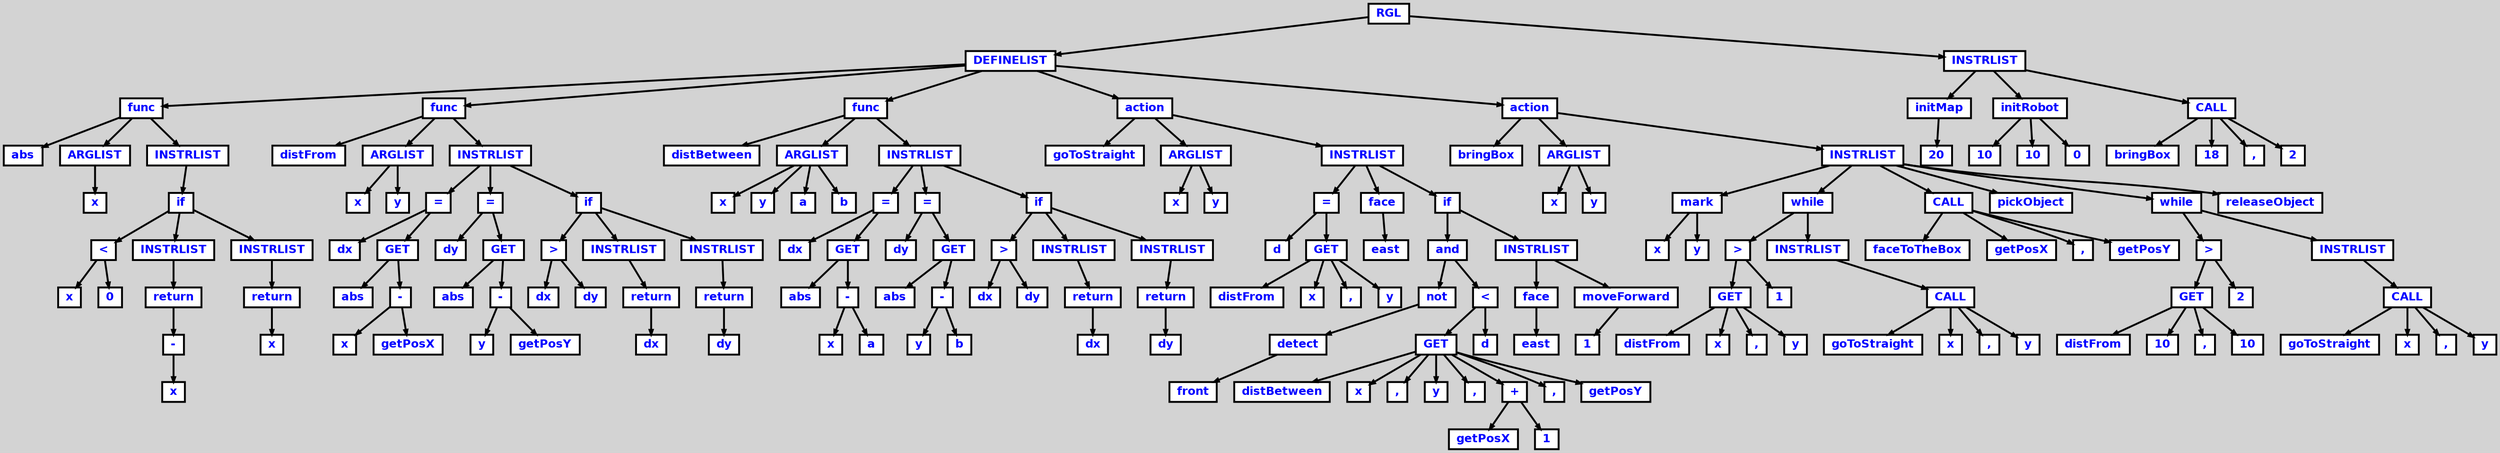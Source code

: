digraph {

	ordering=out;
	ranksep=.4;
	bgcolor="lightgrey"; node [shape=box, fixedsize=false, fontsize=12, fontname="Helvetica-bold", fontcolor="blue"
		width=.25, height=.25, color="black", fillcolor="white", style="filled, solid, bold"];
	edge [arrowsize=.5, color="black", style="bold"]

  n0 [label="RGL"];
  n1 [label="DEFINELIST"];
  n1 [label="DEFINELIST"];
  n2 [label="func"];
  n2 [label="func"];
  n3 [label="abs"];
  n4 [label="ARGLIST"];
  n4 [label="ARGLIST"];
  n5 [label="x"];
  n6 [label="INSTRLIST"];
  n6 [label="INSTRLIST"];
  n7 [label="if"];
  n7 [label="if"];
  n8 [label="<"];
  n8 [label="<"];
  n9 [label="x"];
  n10 [label="0"];
  n11 [label="INSTRLIST"];
  n11 [label="INSTRLIST"];
  n12 [label="return"];
  n12 [label="return"];
  n13 [label="-"];
  n13 [label="-"];
  n14 [label="x"];
  n15 [label="INSTRLIST"];
  n15 [label="INSTRLIST"];
  n16 [label="return"];
  n16 [label="return"];
  n17 [label="x"];
  n18 [label="func"];
  n18 [label="func"];
  n19 [label="distFrom"];
  n20 [label="ARGLIST"];
  n20 [label="ARGLIST"];
  n21 [label="x"];
  n22 [label="y"];
  n23 [label="INSTRLIST"];
  n23 [label="INSTRLIST"];
  n24 [label="="];
  n24 [label="="];
  n25 [label="dx"];
  n26 [label="GET"];
  n26 [label="GET"];
  n27 [label="abs"];
  n28 [label="-"];
  n28 [label="-"];
  n29 [label="x"];
  n30 [label="getPosX"];
  n31 [label="="];
  n31 [label="="];
  n32 [label="dy"];
  n33 [label="GET"];
  n33 [label="GET"];
  n34 [label="abs"];
  n35 [label="-"];
  n35 [label="-"];
  n36 [label="y"];
  n37 [label="getPosY"];
  n38 [label="if"];
  n38 [label="if"];
  n39 [label=">"];
  n39 [label=">"];
  n40 [label="dx"];
  n41 [label="dy"];
  n42 [label="INSTRLIST"];
  n42 [label="INSTRLIST"];
  n43 [label="return"];
  n43 [label="return"];
  n44 [label="dx"];
  n45 [label="INSTRLIST"];
  n45 [label="INSTRLIST"];
  n46 [label="return"];
  n46 [label="return"];
  n47 [label="dy"];
  n48 [label="func"];
  n48 [label="func"];
  n49 [label="distBetween"];
  n50 [label="ARGLIST"];
  n50 [label="ARGLIST"];
  n51 [label="x"];
  n52 [label="y"];
  n53 [label="a"];
  n54 [label="b"];
  n55 [label="INSTRLIST"];
  n55 [label="INSTRLIST"];
  n56 [label="="];
  n56 [label="="];
  n57 [label="dx"];
  n58 [label="GET"];
  n58 [label="GET"];
  n59 [label="abs"];
  n60 [label="-"];
  n60 [label="-"];
  n61 [label="x"];
  n62 [label="a"];
  n63 [label="="];
  n63 [label="="];
  n64 [label="dy"];
  n65 [label="GET"];
  n65 [label="GET"];
  n66 [label="abs"];
  n67 [label="-"];
  n67 [label="-"];
  n68 [label="y"];
  n69 [label="b"];
  n70 [label="if"];
  n70 [label="if"];
  n71 [label=">"];
  n71 [label=">"];
  n72 [label="dx"];
  n73 [label="dy"];
  n74 [label="INSTRLIST"];
  n74 [label="INSTRLIST"];
  n75 [label="return"];
  n75 [label="return"];
  n76 [label="dx"];
  n77 [label="INSTRLIST"];
  n77 [label="INSTRLIST"];
  n78 [label="return"];
  n78 [label="return"];
  n79 [label="dy"];
  n80 [label="action"];
  n80 [label="action"];
  n81 [label="goToStraight"];
  n82 [label="ARGLIST"];
  n82 [label="ARGLIST"];
  n83 [label="x"];
  n84 [label="y"];
  n85 [label="INSTRLIST"];
  n85 [label="INSTRLIST"];
  n86 [label="="];
  n86 [label="="];
  n87 [label="d"];
  n88 [label="GET"];
  n88 [label="GET"];
  n89 [label="distFrom"];
  n90 [label="x"];
  n91 [label=","];
  n92 [label="y"];
  n93 [label="face"];
  n93 [label="face"];
  n94 [label="east"];
  n95 [label="if"];
  n95 [label="if"];
  n96 [label="and"];
  n96 [label="and"];
  n97 [label="not"];
  n97 [label="not"];
  n98 [label="detect"];
  n98 [label="detect"];
  n99 [label="front"];
  n100 [label="<"];
  n100 [label="<"];
  n101 [label="GET"];
  n101 [label="GET"];
  n102 [label="distBetween"];
  n103 [label="x"];
  n104 [label=","];
  n105 [label="y"];
  n106 [label=","];
  n107 [label="+"];
  n107 [label="+"];
  n108 [label="getPosX"];
  n109 [label="1"];
  n110 [label=","];
  n111 [label="getPosY"];
  n112 [label="d"];
  n113 [label="INSTRLIST"];
  n113 [label="INSTRLIST"];
  n114 [label="face"];
  n114 [label="face"];
  n115 [label="east"];
  n116 [label="moveForward"];
  n116 [label="moveForward"];
  n117 [label="1"];
  n118 [label="action"];
  n118 [label="action"];
  n119 [label="bringBox"];
  n120 [label="ARGLIST"];
  n120 [label="ARGLIST"];
  n121 [label="x"];
  n122 [label="y"];
  n123 [label="INSTRLIST"];
  n123 [label="INSTRLIST"];
  n124 [label="mark"];
  n124 [label="mark"];
  n125 [label="x"];
  n126 [label="y"];
  n127 [label="while"];
  n127 [label="while"];
  n128 [label=">"];
  n128 [label=">"];
  n129 [label="GET"];
  n129 [label="GET"];
  n130 [label="distFrom"];
  n131 [label="x"];
  n132 [label=","];
  n133 [label="y"];
  n134 [label="1"];
  n135 [label="INSTRLIST"];
  n135 [label="INSTRLIST"];
  n136 [label="CALL"];
  n136 [label="CALL"];
  n137 [label="goToStraight"];
  n138 [label="x"];
  n139 [label=","];
  n140 [label="y"];
  n141 [label="CALL"];
  n141 [label="CALL"];
  n142 [label="faceToTheBox"];
  n143 [label="getPosX"];
  n144 [label=","];
  n145 [label="getPosY"];
  n146 [label="pickObject"];
  n147 [label="while"];
  n147 [label="while"];
  n148 [label=">"];
  n148 [label=">"];
  n149 [label="GET"];
  n149 [label="GET"];
  n150 [label="distFrom"];
  n151 [label="10"];
  n152 [label=","];
  n153 [label="10"];
  n154 [label="2"];
  n155 [label="INSTRLIST"];
  n155 [label="INSTRLIST"];
  n156 [label="CALL"];
  n156 [label="CALL"];
  n157 [label="goToStraight"];
  n158 [label="x"];
  n159 [label=","];
  n160 [label="y"];
  n161 [label="releaseObject"];
  n162 [label="INSTRLIST"];
  n162 [label="INSTRLIST"];
  n163 [label="initMap"];
  n163 [label="initMap"];
  n164 [label="20"];
  n165 [label="initRobot"];
  n165 [label="initRobot"];
  n166 [label="10"];
  n167 [label="10"];
  n168 [label="0"];
  n169 [label="CALL"];
  n169 [label="CALL"];
  n170 [label="bringBox"];
  n171 [label="18"];
  n172 [label=","];
  n173 [label="2"];

  n0 -> n1 // "RGL" -> "DEFINELIST"
  n1 -> n2 // "DEFINELIST" -> "func"
  n2 -> n3 // "func" -> "abs"
  n2 -> n4 // "func" -> "ARGLIST"
  n4 -> n5 // "ARGLIST" -> "x"
  n2 -> n6 // "func" -> "INSTRLIST"
  n6 -> n7 // "INSTRLIST" -> "if"
  n7 -> n8 // "if" -> "<"
  n8 -> n9 // "<" -> "x"
  n8 -> n10 // "<" -> "0"
  n7 -> n11 // "if" -> "INSTRLIST"
  n11 -> n12 // "INSTRLIST" -> "return"
  n12 -> n13 // "return" -> "-"
  n13 -> n14 // "-" -> "x"
  n7 -> n15 // "if" -> "INSTRLIST"
  n15 -> n16 // "INSTRLIST" -> "return"
  n16 -> n17 // "return" -> "x"
  n1 -> n18 // "DEFINELIST" -> "func"
  n18 -> n19 // "func" -> "distFrom"
  n18 -> n20 // "func" -> "ARGLIST"
  n20 -> n21 // "ARGLIST" -> "x"
  n20 -> n22 // "ARGLIST" -> "y"
  n18 -> n23 // "func" -> "INSTRLIST"
  n23 -> n24 // "INSTRLIST" -> "="
  n24 -> n25 // "=" -> "dx"
  n24 -> n26 // "=" -> "GET"
  n26 -> n27 // "GET" -> "abs"
  n26 -> n28 // "GET" -> "-"
  n28 -> n29 // "-" -> "x"
  n28 -> n30 // "-" -> "getPosX"
  n23 -> n31 // "INSTRLIST" -> "="
  n31 -> n32 // "=" -> "dy"
  n31 -> n33 // "=" -> "GET"
  n33 -> n34 // "GET" -> "abs"
  n33 -> n35 // "GET" -> "-"
  n35 -> n36 // "-" -> "y"
  n35 -> n37 // "-" -> "getPosY"
  n23 -> n38 // "INSTRLIST" -> "if"
  n38 -> n39 // "if" -> ">"
  n39 -> n40 // ">" -> "dx"
  n39 -> n41 // ">" -> "dy"
  n38 -> n42 // "if" -> "INSTRLIST"
  n42 -> n43 // "INSTRLIST" -> "return"
  n43 -> n44 // "return" -> "dx"
  n38 -> n45 // "if" -> "INSTRLIST"
  n45 -> n46 // "INSTRLIST" -> "return"
  n46 -> n47 // "return" -> "dy"
  n1 -> n48 // "DEFINELIST" -> "func"
  n48 -> n49 // "func" -> "distBetween"
  n48 -> n50 // "func" -> "ARGLIST"
  n50 -> n51 // "ARGLIST" -> "x"
  n50 -> n52 // "ARGLIST" -> "y"
  n50 -> n53 // "ARGLIST" -> "a"
  n50 -> n54 // "ARGLIST" -> "b"
  n48 -> n55 // "func" -> "INSTRLIST"
  n55 -> n56 // "INSTRLIST" -> "="
  n56 -> n57 // "=" -> "dx"
  n56 -> n58 // "=" -> "GET"
  n58 -> n59 // "GET" -> "abs"
  n58 -> n60 // "GET" -> "-"
  n60 -> n61 // "-" -> "x"
  n60 -> n62 // "-" -> "a"
  n55 -> n63 // "INSTRLIST" -> "="
  n63 -> n64 // "=" -> "dy"
  n63 -> n65 // "=" -> "GET"
  n65 -> n66 // "GET" -> "abs"
  n65 -> n67 // "GET" -> "-"
  n67 -> n68 // "-" -> "y"
  n67 -> n69 // "-" -> "b"
  n55 -> n70 // "INSTRLIST" -> "if"
  n70 -> n71 // "if" -> ">"
  n71 -> n72 // ">" -> "dx"
  n71 -> n73 // ">" -> "dy"
  n70 -> n74 // "if" -> "INSTRLIST"
  n74 -> n75 // "INSTRLIST" -> "return"
  n75 -> n76 // "return" -> "dx"
  n70 -> n77 // "if" -> "INSTRLIST"
  n77 -> n78 // "INSTRLIST" -> "return"
  n78 -> n79 // "return" -> "dy"
  n1 -> n80 // "DEFINELIST" -> "action"
  n80 -> n81 // "action" -> "goToStraight"
  n80 -> n82 // "action" -> "ARGLIST"
  n82 -> n83 // "ARGLIST" -> "x"
  n82 -> n84 // "ARGLIST" -> "y"
  n80 -> n85 // "action" -> "INSTRLIST"
  n85 -> n86 // "INSTRLIST" -> "="
  n86 -> n87 // "=" -> "d"
  n86 -> n88 // "=" -> "GET"
  n88 -> n89 // "GET" -> "distFrom"
  n88 -> n90 // "GET" -> "x"
  n88 -> n91 // "GET" -> ","
  n88 -> n92 // "GET" -> "y"
  n85 -> n93 // "INSTRLIST" -> "face"
  n93 -> n94 // "face" -> "east"
  n85 -> n95 // "INSTRLIST" -> "if"
  n95 -> n96 // "if" -> "and"
  n96 -> n97 // "and" -> "not"
  n97 -> n98 // "not" -> "detect"
  n98 -> n99 // "detect" -> "front"
  n96 -> n100 // "and" -> "<"
  n100 -> n101 // "<" -> "GET"
  n101 -> n102 // "GET" -> "distBetween"
  n101 -> n103 // "GET" -> "x"
  n101 -> n104 // "GET" -> ","
  n101 -> n105 // "GET" -> "y"
  n101 -> n106 // "GET" -> ","
  n101 -> n107 // "GET" -> "+"
  n107 -> n108 // "+" -> "getPosX"
  n107 -> n109 // "+" -> "1"
  n101 -> n110 // "GET" -> ","
  n101 -> n111 // "GET" -> "getPosY"
  n100 -> n112 // "<" -> "d"
  n95 -> n113 // "if" -> "INSTRLIST"
  n113 -> n114 // "INSTRLIST" -> "face"
  n114 -> n115 // "face" -> "east"
  n113 -> n116 // "INSTRLIST" -> "moveForward"
  n116 -> n117 // "moveForward" -> "1"
  n1 -> n118 // "DEFINELIST" -> "action"
  n118 -> n119 // "action" -> "bringBox"
  n118 -> n120 // "action" -> "ARGLIST"
  n120 -> n121 // "ARGLIST" -> "x"
  n120 -> n122 // "ARGLIST" -> "y"
  n118 -> n123 // "action" -> "INSTRLIST"
  n123 -> n124 // "INSTRLIST" -> "mark"
  n124 -> n125 // "mark" -> "x"
  n124 -> n126 // "mark" -> "y"
  n123 -> n127 // "INSTRLIST" -> "while"
  n127 -> n128 // "while" -> ">"
  n128 -> n129 // ">" -> "GET"
  n129 -> n130 // "GET" -> "distFrom"
  n129 -> n131 // "GET" -> "x"
  n129 -> n132 // "GET" -> ","
  n129 -> n133 // "GET" -> "y"
  n128 -> n134 // ">" -> "1"
  n127 -> n135 // "while" -> "INSTRLIST"
  n135 -> n136 // "INSTRLIST" -> "CALL"
  n136 -> n137 // "CALL" -> "goToStraight"
  n136 -> n138 // "CALL" -> "x"
  n136 -> n139 // "CALL" -> ","
  n136 -> n140 // "CALL" -> "y"
  n123 -> n141 // "INSTRLIST" -> "CALL"
  n141 -> n142 // "CALL" -> "faceToTheBox"
  n141 -> n143 // "CALL" -> "getPosX"
  n141 -> n144 // "CALL" -> ","
  n141 -> n145 // "CALL" -> "getPosY"
  n123 -> n146 // "INSTRLIST" -> "pickObject"
  n123 -> n147 // "INSTRLIST" -> "while"
  n147 -> n148 // "while" -> ">"
  n148 -> n149 // ">" -> "GET"
  n149 -> n150 // "GET" -> "distFrom"
  n149 -> n151 // "GET" -> "10"
  n149 -> n152 // "GET" -> ","
  n149 -> n153 // "GET" -> "10"
  n148 -> n154 // ">" -> "2"
  n147 -> n155 // "while" -> "INSTRLIST"
  n155 -> n156 // "INSTRLIST" -> "CALL"
  n156 -> n157 // "CALL" -> "goToStraight"
  n156 -> n158 // "CALL" -> "x"
  n156 -> n159 // "CALL" -> ","
  n156 -> n160 // "CALL" -> "y"
  n123 -> n161 // "INSTRLIST" -> "releaseObject"
  n0 -> n162 // "RGL" -> "INSTRLIST"
  n162 -> n163 // "INSTRLIST" -> "initMap"
  n163 -> n164 // "initMap" -> "20"
  n162 -> n165 // "INSTRLIST" -> "initRobot"
  n165 -> n166 // "initRobot" -> "10"
  n165 -> n167 // "initRobot" -> "10"
  n165 -> n168 // "initRobot" -> "0"
  n162 -> n169 // "INSTRLIST" -> "CALL"
  n169 -> n170 // "CALL" -> "bringBox"
  n169 -> n171 // "CALL" -> "18"
  n169 -> n172 // "CALL" -> ","
  n169 -> n173 // "CALL" -> "2"

}

